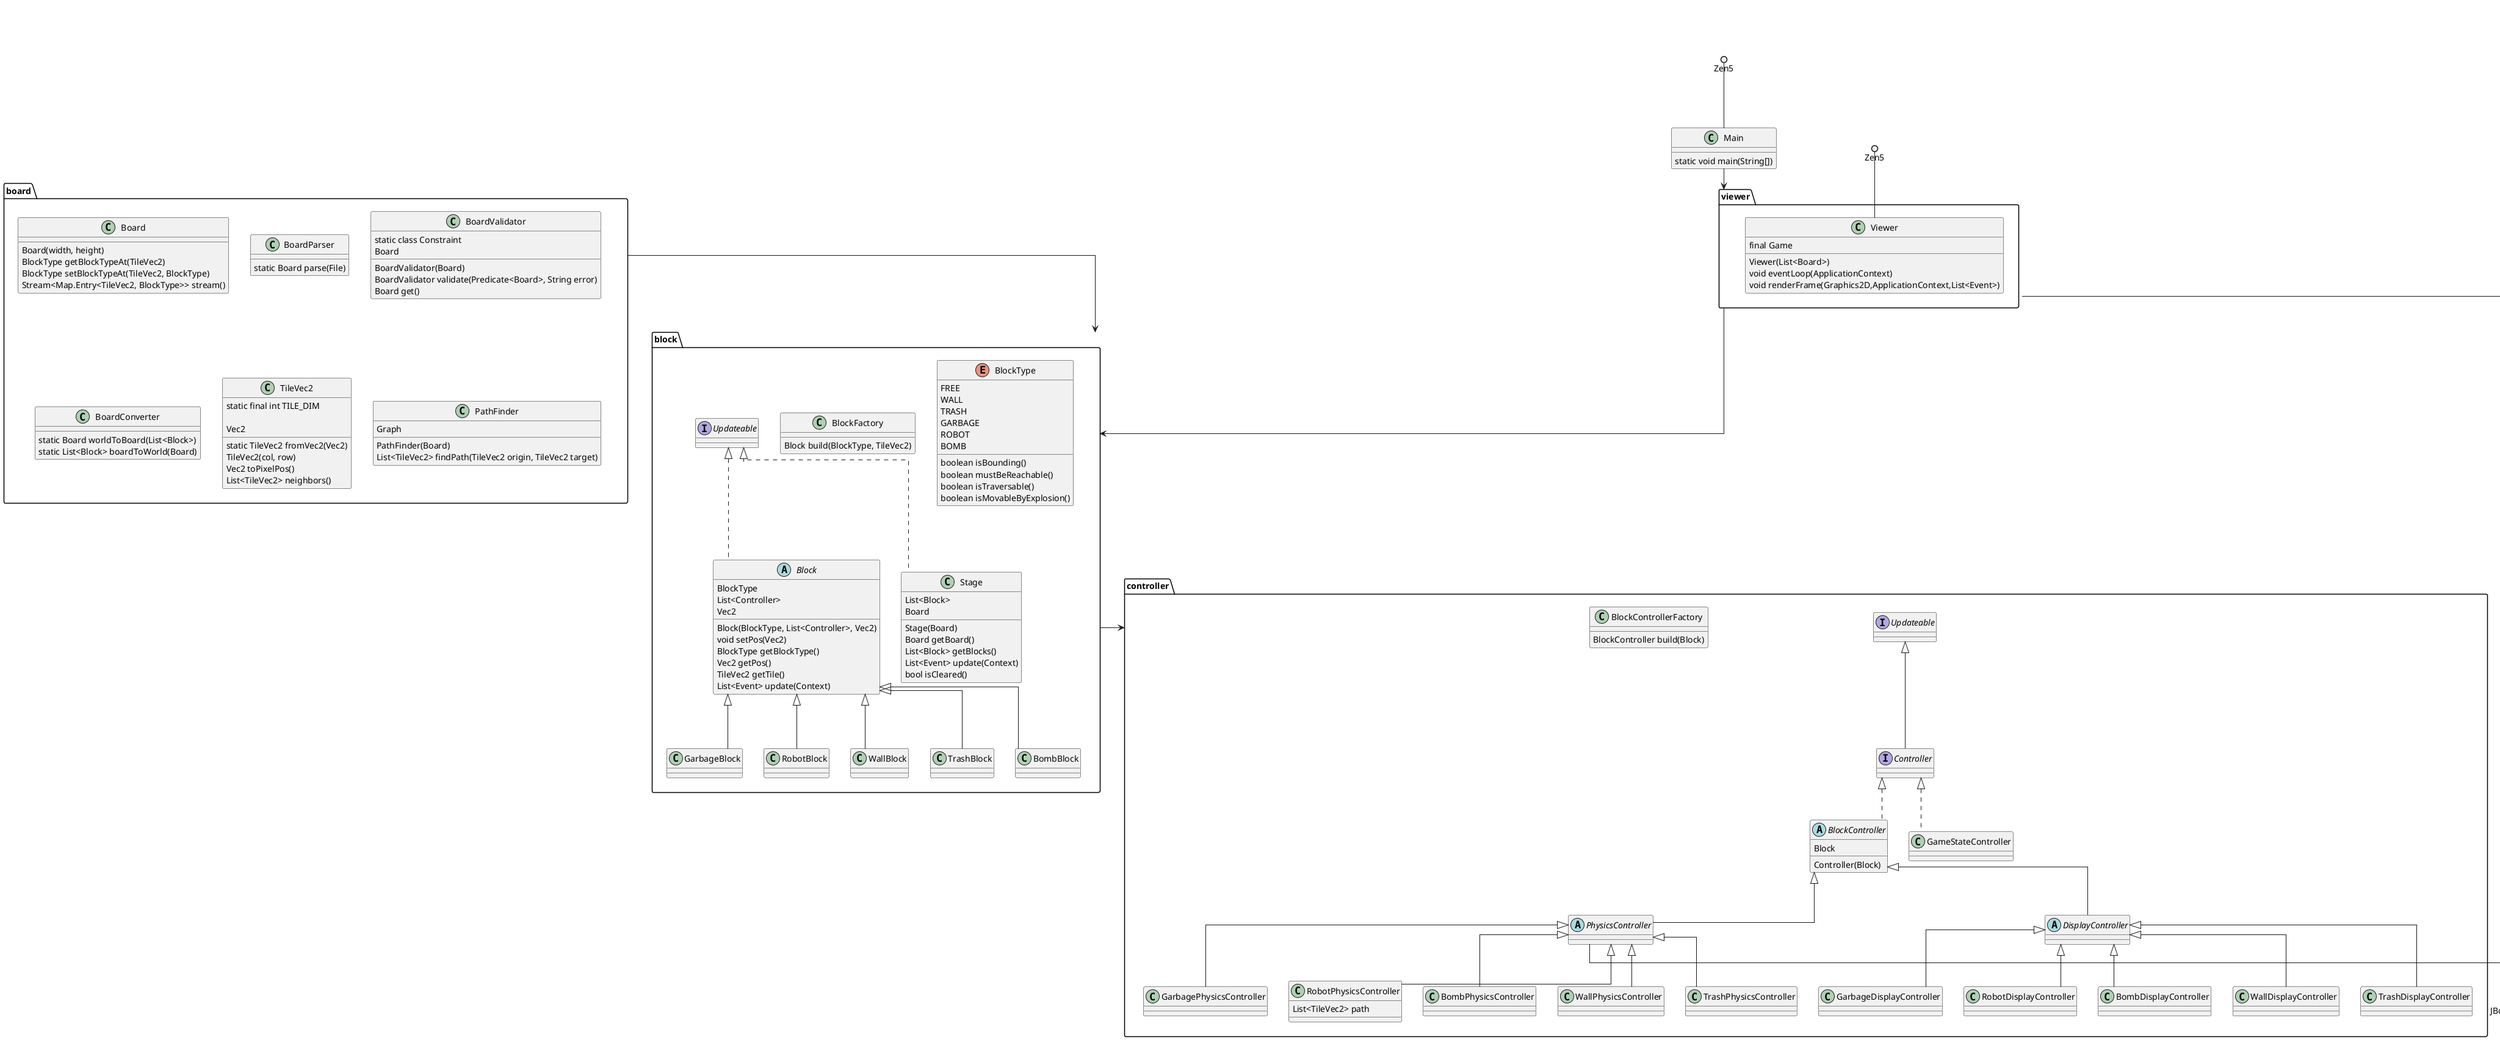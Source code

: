 @startuml

skinparam linetype ortho

class Main{
    static void main(String[])
}
package utils {
  class Matrix {
    static int getWidth(...)
    static int getHeight(...)
    static boolean isShapeValid(...)
  }
}

package viewer {
  class Viewer {
    final Game
    Viewer(List<Board>)
    void eventLoop(ApplicationContext)
    void renderFrame(Graphics2D,ApplicationContext,List<Event>)
  }
}

package context {
  interface Updateable {
    List<Event> update(Context)
    static List<Event> updateAll(List<Updateable>, Context)
  }

  class Context {
    Context(Game,List<Event>,GraphicsContext)
    Game getGame()
    List<Event> getEvents()
    GraphicsContext getGraphicsContext()
    Duration getTimeDelta()
  }

  class GraphicsContext {
    final Graphics2D
    final ScreenInfo
    paintCircle(Color, Vec2, float)
    paintSquare(Color, Vec2, float, float)
    paintString(Color, Vec2,String)
  }

  class InputHandler {
    private final ApplicationContext
    InputHandler(ApplicationContext)
    List<Event> getEvents()
  }

  class ScreenManager {
    private final ApplicationContext
    private final Graphics2D
    ScreenManager(ApplicationContext,Graphics2D)
    GraphicsContext clearScreen()
  }

  class Game implements Updateable {
    Stage
    final List<Controller>
    int indexBoard
    final List<Board>
    bool over
    Game(List<Board>)
    Stage getStage()
    bool isOver()
    void setOver()
    void nextStage()
    void retryStage()
    List<Event> update(Context context)
  }
}

package event {
  interface Event

  interface InputEvent implements Event
  interface GameEvent implements Event

  class DropBombEvent implements InputEvent

  class AddBombEvent implements InputEvent {
    final TileVec2
    AddBombEvent(TileVec2)
    TileVec2 getTile()
  }

  class MoveRobotEvent implements InputEvent {
    final TileVec2
    MoveRobotEvent(TileVec2)
    TileVec2 getTile()
  }

  class ConfirmEvent implements InputEvent
  class GameOverEvent implements Event

  class ExplosionEvent implements GameEvent {
    Block source
    Body source
  }
}

package board {
  class Board {
    Board(width, height)
    BlockType getBlockTypeAt(TileVec2)
    BlockType setBlockTypeAt(TileVec2, BlockType)
    Stream<Map.Entry<TileVec2, BlockType>> stream()
  }

  class BoardParser {
    static Board parse(File)
  }

  class BoardValidator {
    static class Constraint
    Board

    BoardValidator(Board)
    BoardValidator validate(Predicate<Board>, String error)
    Board get()
  }

  class BoardConverter {
    static Board worldToBoard(List<Block>)
    static List<Block> boardToWorld(Board)
  }

  class TileVec2 {
    static final int TILE_DIM
    static TileVec2 fromVec2(Vec2)

    Vec2
    TileVec2(col, row)
    Vec2 toPixelPos()
    List<TileVec2> neighbors()
  }

  class PathFinder {
    Graph

    PathFinder(Board)
    List<TileVec2> findPath(TileVec2 origin, TileVec2 target)
  }
}

package block {
  enum BlockType {
    FREE
    WALL
    TRASH
    GARBAGE
    ROBOT
    BOMB

    boolean isBounding()
    boolean mustBeReachable()
    boolean isTraversable()
    boolean isMovableByExplosion()
  }

  class BlockFactory {
    Block build(BlockType, TileVec2)
  }

  abstract class Block implements Updateable {
    BlockType
    List<Controller>
    Vec2

    Block(BlockType, List<Controller>, Vec2)
    void setPos(Vec2)
    BlockType getBlockType()
    Vec2 getPos()
    TileVec2 getTile()
    List<Event> update(Context)
  }

  class WallBlock extends Block
  class TrashBlock extends Block
  class BombBlock extends Block
  class GarbageBlock extends Block
  class RobotBlock extends Block

  class Stage implements Updateable {
    List<Block>
    Board
    Stage(Board)
    Board getBoard()
    List<Block> getBlocks()
    List<Event> update(Context)
    bool isCleared()
  }
}

package controller {
  interface Controller extends Updateable

  abstract class BlockController implements Controller {
    Block
    Controller(Block)
  }

  class BlockControllerFactory {
    BlockController build(Block)
  }
  class GameStateController implements Controller

  abstract class PhysicsController extends BlockController
  abstract class DisplayController extends BlockController

  class WallPhysicsController extends PhysicsController
  class WallDisplayController extends DisplayController

  class TrashPhysicsController extends PhysicsController
  class TrashDisplayController extends DisplayController

  class GarbagePhysicsController extends PhysicsController
  class GarbageDisplayController extends DisplayController

  class RobotPhysicsController extends PhysicsController {
    List<TileVec2> path
  }

  class RobotDisplayController extends DisplayController

  class BombPhysicsController extends PhysicsController
  class BombDisplayController extends DisplayController
}

PhysicsController --() JBox2D
Zen5 ()-- Viewer
Zen5 ()-- Main
Main --> viewer

viewer --> context
viewer --> block

context --> event

block --> controller

board --> block

@enduml
